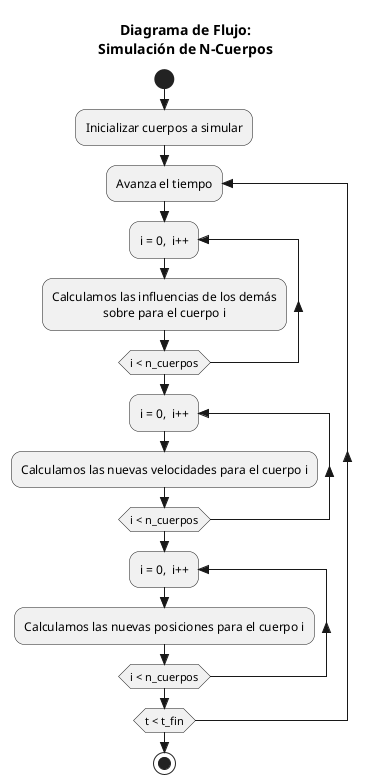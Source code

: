 @startuml FlowDiagram

    skinparam style strictuml
    skinparam defaultTextAlignment center

    skinparam monochrome true
    skinparam roundcorner 20

    title Diagrama de Flujo:\nSimulación de N-Cuerpos

    start 
        :Inicializar cuerpos a simular;
        repeat :Avanza el tiempo;
            repeat :i = 0,  i++;
                :Calculamos las influencias de los demás\nsobre para el cuerpo i;
            repeat while (i < n_cuerpos) 
            repeat :i = 0,  i++;
                :Calculamos las nuevas velocidades para el cuerpo i;
            repeat while (i < n_cuerpos) 
            repeat :i = 0,  i++;
                :Calculamos las nuevas posiciones para el cuerpo i;
            repeat while (i < n_cuerpos) 
        repeat while (t < t_fin) 
    stop


@enduml